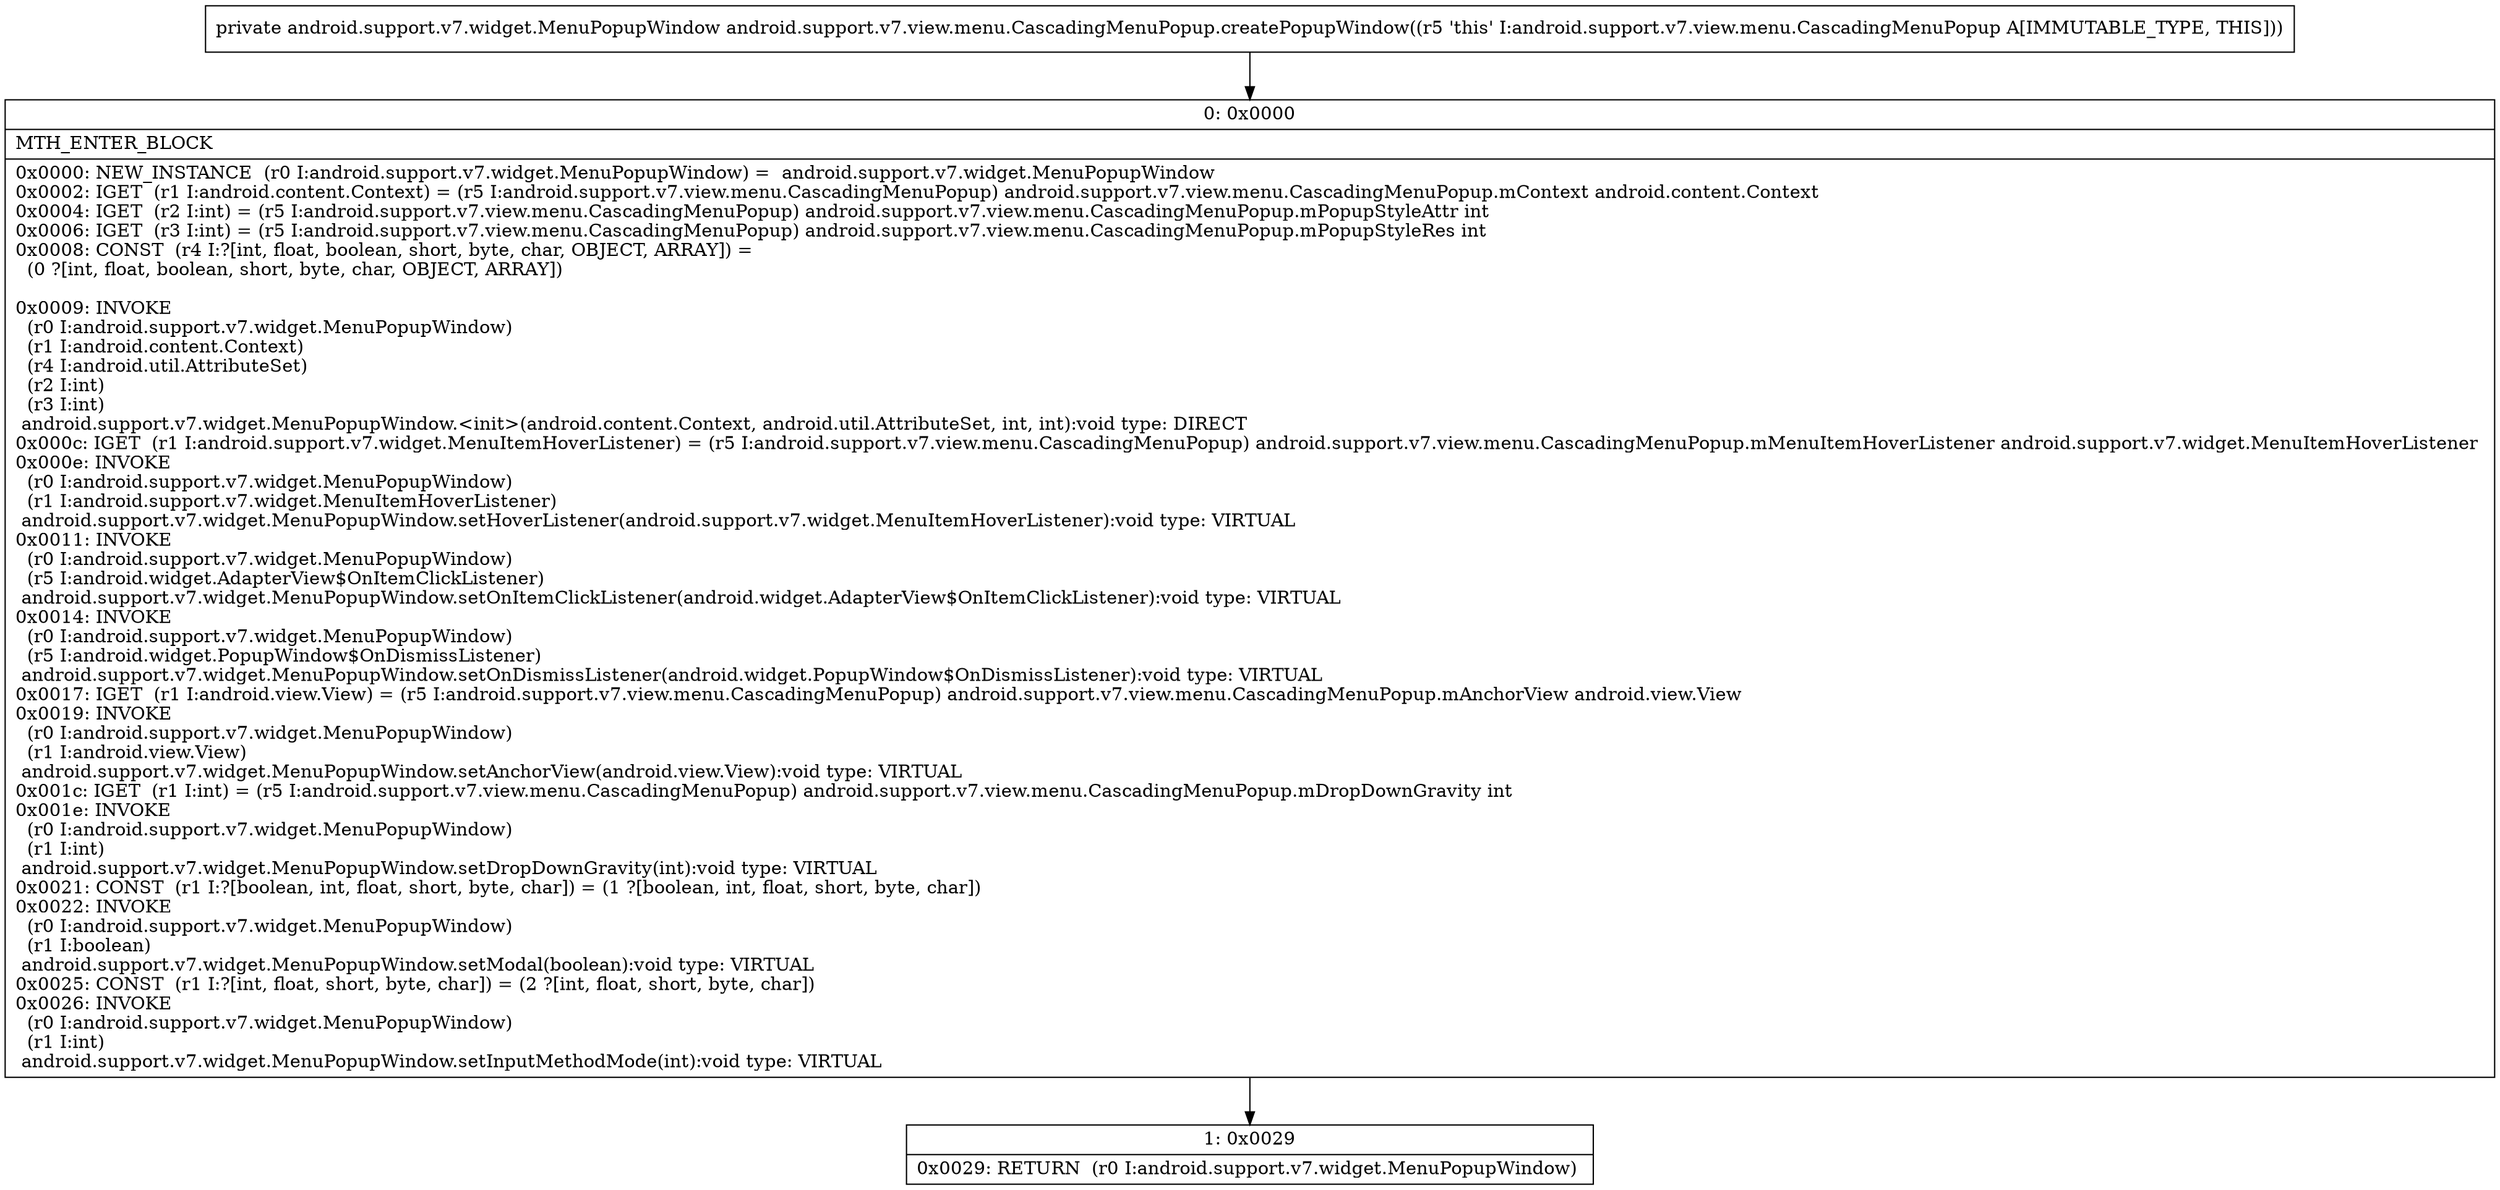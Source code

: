 digraph "CFG forandroid.support.v7.view.menu.CascadingMenuPopup.createPopupWindow()Landroid\/support\/v7\/widget\/MenuPopupWindow;" {
Node_0 [shape=record,label="{0\:\ 0x0000|MTH_ENTER_BLOCK\l|0x0000: NEW_INSTANCE  (r0 I:android.support.v7.widget.MenuPopupWindow) =  android.support.v7.widget.MenuPopupWindow \l0x0002: IGET  (r1 I:android.content.Context) = (r5 I:android.support.v7.view.menu.CascadingMenuPopup) android.support.v7.view.menu.CascadingMenuPopup.mContext android.content.Context \l0x0004: IGET  (r2 I:int) = (r5 I:android.support.v7.view.menu.CascadingMenuPopup) android.support.v7.view.menu.CascadingMenuPopup.mPopupStyleAttr int \l0x0006: IGET  (r3 I:int) = (r5 I:android.support.v7.view.menu.CascadingMenuPopup) android.support.v7.view.menu.CascadingMenuPopup.mPopupStyleRes int \l0x0008: CONST  (r4 I:?[int, float, boolean, short, byte, char, OBJECT, ARRAY]) = \l  (0 ?[int, float, boolean, short, byte, char, OBJECT, ARRAY])\l \l0x0009: INVOKE  \l  (r0 I:android.support.v7.widget.MenuPopupWindow)\l  (r1 I:android.content.Context)\l  (r4 I:android.util.AttributeSet)\l  (r2 I:int)\l  (r3 I:int)\l android.support.v7.widget.MenuPopupWindow.\<init\>(android.content.Context, android.util.AttributeSet, int, int):void type: DIRECT \l0x000c: IGET  (r1 I:android.support.v7.widget.MenuItemHoverListener) = (r5 I:android.support.v7.view.menu.CascadingMenuPopup) android.support.v7.view.menu.CascadingMenuPopup.mMenuItemHoverListener android.support.v7.widget.MenuItemHoverListener \l0x000e: INVOKE  \l  (r0 I:android.support.v7.widget.MenuPopupWindow)\l  (r1 I:android.support.v7.widget.MenuItemHoverListener)\l android.support.v7.widget.MenuPopupWindow.setHoverListener(android.support.v7.widget.MenuItemHoverListener):void type: VIRTUAL \l0x0011: INVOKE  \l  (r0 I:android.support.v7.widget.MenuPopupWindow)\l  (r5 I:android.widget.AdapterView$OnItemClickListener)\l android.support.v7.widget.MenuPopupWindow.setOnItemClickListener(android.widget.AdapterView$OnItemClickListener):void type: VIRTUAL \l0x0014: INVOKE  \l  (r0 I:android.support.v7.widget.MenuPopupWindow)\l  (r5 I:android.widget.PopupWindow$OnDismissListener)\l android.support.v7.widget.MenuPopupWindow.setOnDismissListener(android.widget.PopupWindow$OnDismissListener):void type: VIRTUAL \l0x0017: IGET  (r1 I:android.view.View) = (r5 I:android.support.v7.view.menu.CascadingMenuPopup) android.support.v7.view.menu.CascadingMenuPopup.mAnchorView android.view.View \l0x0019: INVOKE  \l  (r0 I:android.support.v7.widget.MenuPopupWindow)\l  (r1 I:android.view.View)\l android.support.v7.widget.MenuPopupWindow.setAnchorView(android.view.View):void type: VIRTUAL \l0x001c: IGET  (r1 I:int) = (r5 I:android.support.v7.view.menu.CascadingMenuPopup) android.support.v7.view.menu.CascadingMenuPopup.mDropDownGravity int \l0x001e: INVOKE  \l  (r0 I:android.support.v7.widget.MenuPopupWindow)\l  (r1 I:int)\l android.support.v7.widget.MenuPopupWindow.setDropDownGravity(int):void type: VIRTUAL \l0x0021: CONST  (r1 I:?[boolean, int, float, short, byte, char]) = (1 ?[boolean, int, float, short, byte, char]) \l0x0022: INVOKE  \l  (r0 I:android.support.v7.widget.MenuPopupWindow)\l  (r1 I:boolean)\l android.support.v7.widget.MenuPopupWindow.setModal(boolean):void type: VIRTUAL \l0x0025: CONST  (r1 I:?[int, float, short, byte, char]) = (2 ?[int, float, short, byte, char]) \l0x0026: INVOKE  \l  (r0 I:android.support.v7.widget.MenuPopupWindow)\l  (r1 I:int)\l android.support.v7.widget.MenuPopupWindow.setInputMethodMode(int):void type: VIRTUAL \l}"];
Node_1 [shape=record,label="{1\:\ 0x0029|0x0029: RETURN  (r0 I:android.support.v7.widget.MenuPopupWindow) \l}"];
MethodNode[shape=record,label="{private android.support.v7.widget.MenuPopupWindow android.support.v7.view.menu.CascadingMenuPopup.createPopupWindow((r5 'this' I:android.support.v7.view.menu.CascadingMenuPopup A[IMMUTABLE_TYPE, THIS])) }"];
MethodNode -> Node_0;
Node_0 -> Node_1;
}

